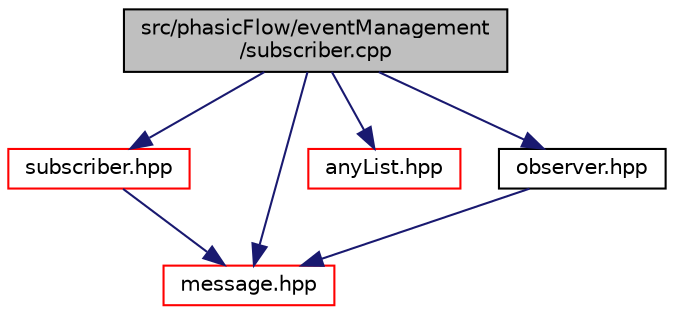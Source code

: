 digraph "src/phasicFlow/eventManagement/subscriber.cpp"
{
 // LATEX_PDF_SIZE
  edge [fontname="Helvetica",fontsize="10",labelfontname="Helvetica",labelfontsize="10"];
  node [fontname="Helvetica",fontsize="10",shape=record];
  Node1 [label="src/phasicFlow/eventManagement\l/subscriber.cpp",height=0.2,width=0.4,color="black", fillcolor="grey75", style="filled", fontcolor="black",tooltip=" "];
  Node1 -> Node2 [color="midnightblue",fontsize="10",style="solid",fontname="Helvetica"];
  Node2 [label="subscriber.hpp",height=0.2,width=0.4,color="red", fillcolor="white", style="filled",URL="$subscriber_8hpp.html",tooltip=" "];
  Node2 -> Node40 [color="midnightblue",fontsize="10",style="solid",fontname="Helvetica"];
  Node40 [label="message.hpp",height=0.2,width=0.4,color="red", fillcolor="white", style="filled",URL="$message_8hpp.html",tooltip=" "];
  Node1 -> Node43 [color="midnightblue",fontsize="10",style="solid",fontname="Helvetica"];
  Node43 [label="anyList.hpp",height=0.2,width=0.4,color="red", fillcolor="white", style="filled",URL="$anyList_8hpp.html",tooltip=" "];
  Node1 -> Node45 [color="midnightblue",fontsize="10",style="solid",fontname="Helvetica"];
  Node45 [label="observer.hpp",height=0.2,width=0.4,color="black", fillcolor="white", style="filled",URL="$observer_8hpp.html",tooltip=" "];
  Node45 -> Node40 [color="midnightblue",fontsize="10",style="solid",fontname="Helvetica"];
  Node1 -> Node40 [color="midnightblue",fontsize="10",style="solid",fontname="Helvetica"];
}
